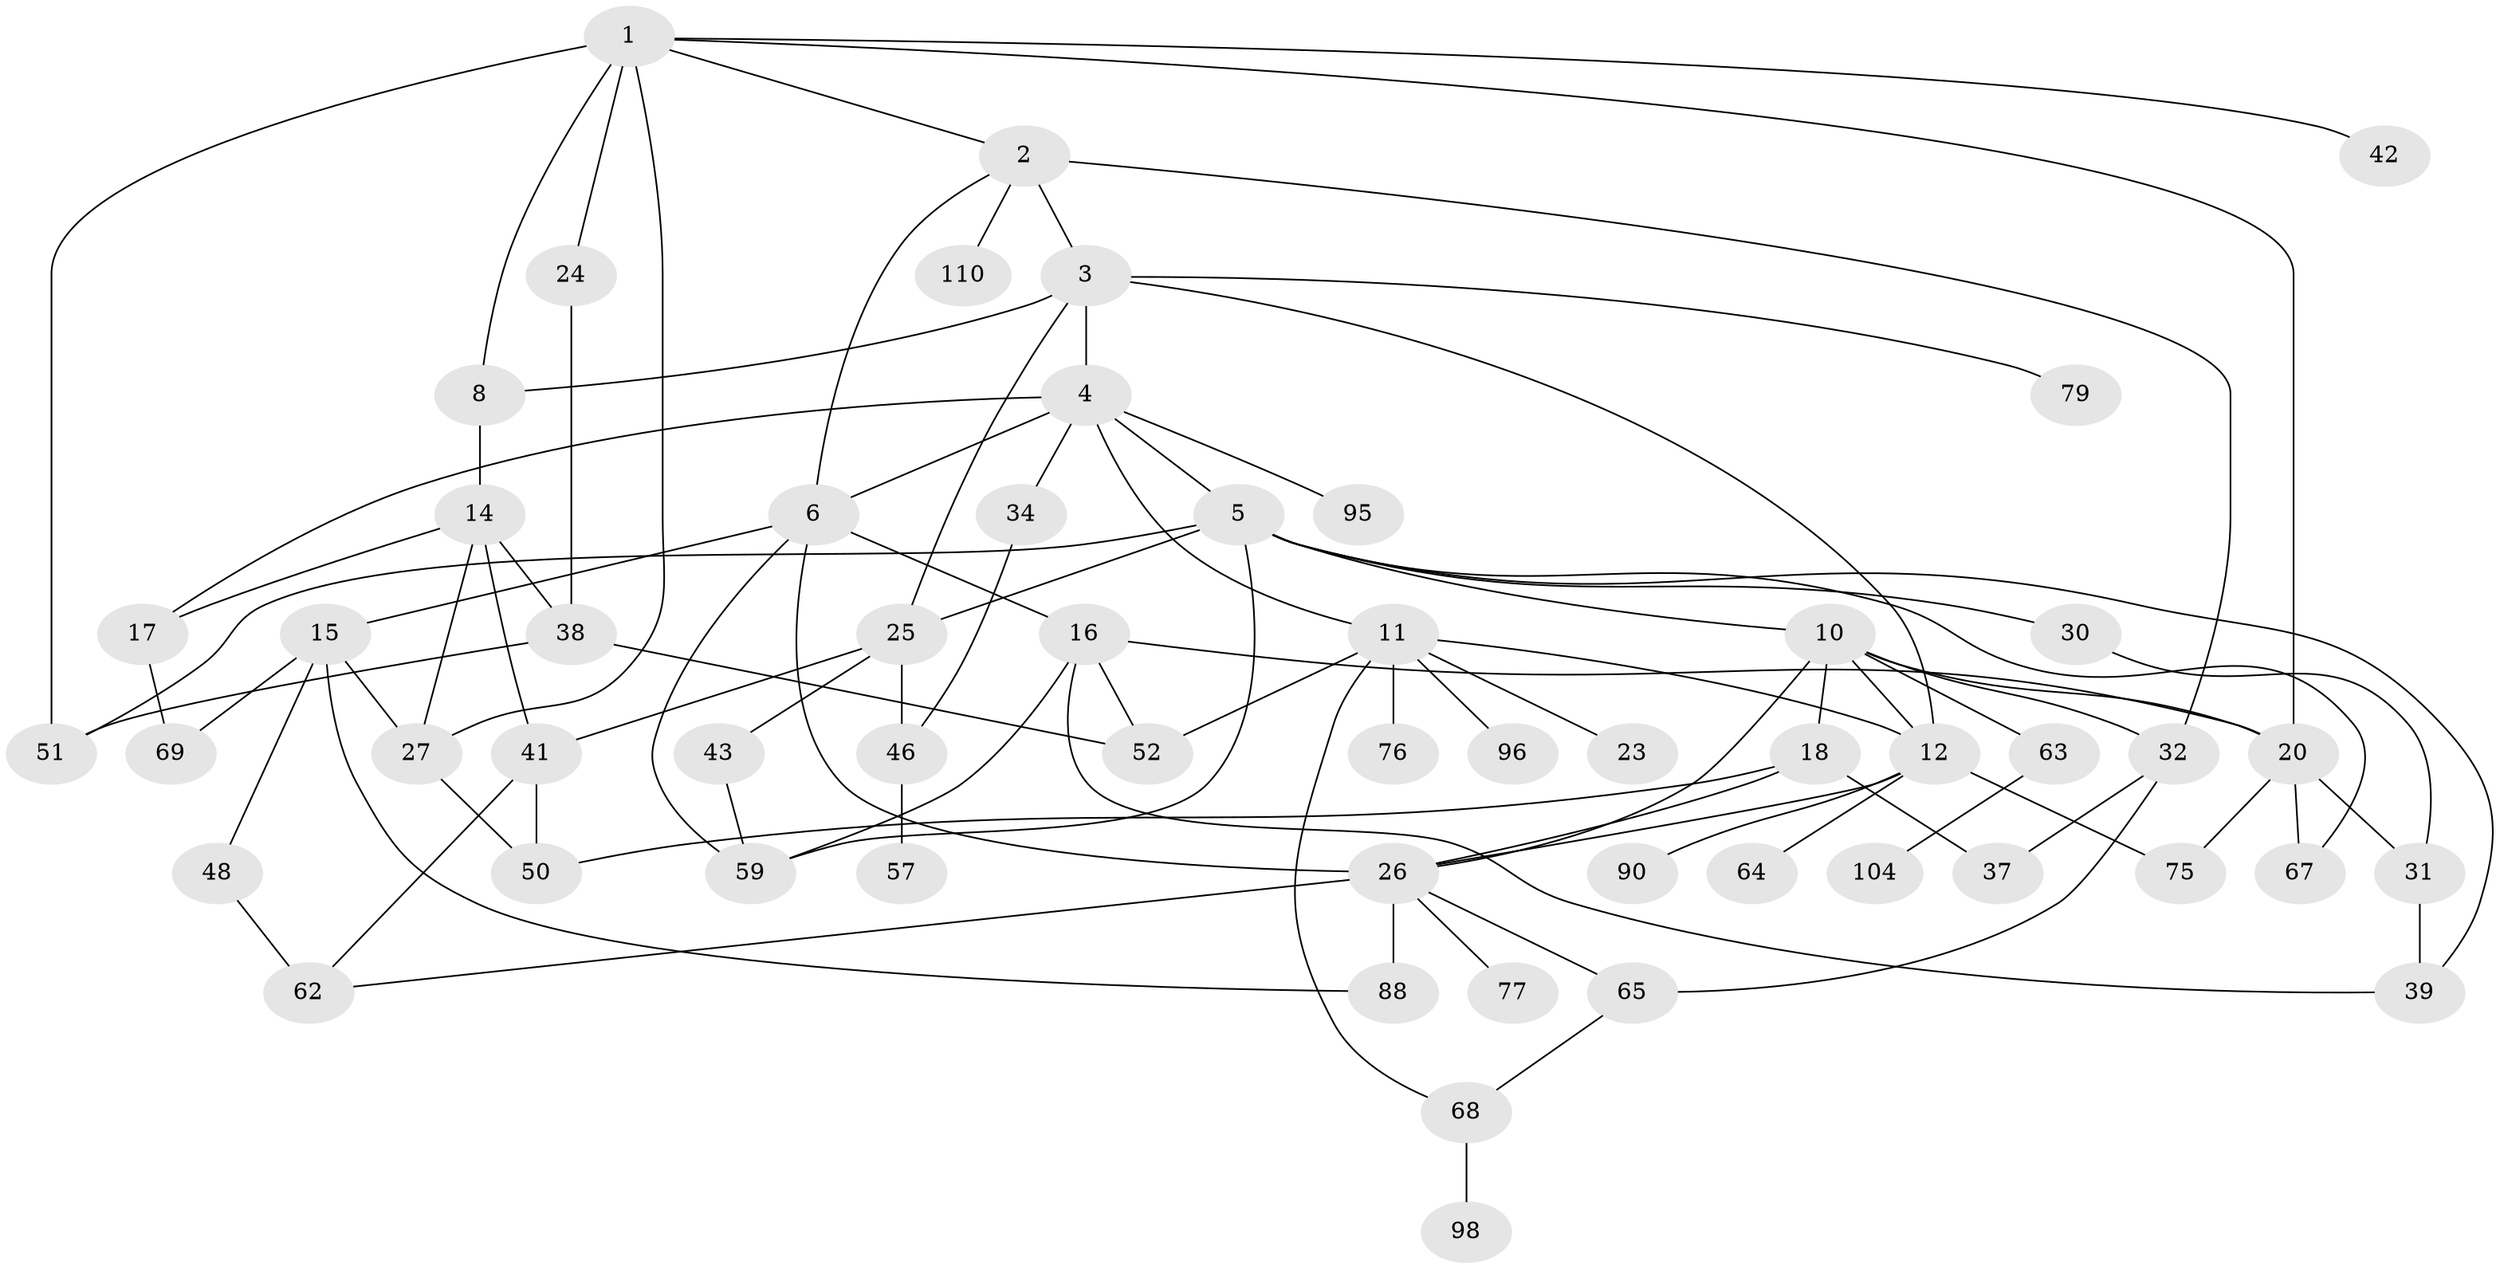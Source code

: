 // original degree distribution, {8: 0.008849557522123894, 6: 0.04424778761061947, 7: 0.035398230088495575, 2: 0.25663716814159293, 3: 0.2743362831858407, 4: 0.08849557522123894, 5: 0.04424778761061947, 1: 0.24778761061946902}
// Generated by graph-tools (version 1.1) at 2025/13/03/09/25 04:13:35]
// undirected, 56 vertices, 93 edges
graph export_dot {
graph [start="1"]
  node [color=gray90,style=filled];
  1;
  2;
  3;
  4;
  5 [super="+9"];
  6 [super="+99+101+7+19"];
  8;
  10 [super="+22+13"];
  11 [super="+53"];
  12 [super="+60+61"];
  14 [super="+55"];
  15 [super="+86+28+47"];
  16 [super="+35+83"];
  17 [super="+58"];
  18;
  20 [super="+21"];
  23;
  24;
  25 [super="+29+36"];
  26 [super="+72+82+56"];
  27 [super="+49+109+103"];
  30;
  31;
  32 [super="+112+54"];
  34;
  37 [super="+45"];
  38 [super="+40+44"];
  39 [super="+94+108+66"];
  41 [super="+92"];
  42;
  43 [super="+74"];
  46;
  48;
  50;
  51 [super="+89+85+84+87"];
  52;
  57;
  59 [super="+80"];
  62 [super="+78"];
  63;
  64;
  65;
  67 [super="+93"];
  68;
  69 [super="+70"];
  75;
  76;
  77;
  79;
  88 [super="+113"];
  90;
  95;
  96;
  98;
  104;
  110;
  1 -- 2;
  1 -- 8;
  1 -- 20;
  1 -- 24;
  1 -- 27;
  1 -- 42;
  1 -- 51 [weight=2];
  2 -- 3;
  2 -- 110;
  2 -- 32 [weight=2];
  2 -- 6;
  3 -- 4;
  3 -- 12;
  3 -- 25;
  3 -- 79;
  3 -- 8;
  4 -- 5;
  4 -- 6;
  4 -- 11;
  4 -- 17;
  4 -- 34;
  4 -- 95;
  5 -- 39;
  5 -- 59;
  5 -- 25;
  5 -- 51;
  5 -- 67;
  5 -- 10;
  5 -- 30;
  6 -- 15;
  6 -- 16;
  6 -- 59;
  6 -- 26;
  8 -- 14;
  10 -- 32 [weight=2];
  10 -- 63;
  10 -- 26;
  10 -- 20 [weight=2];
  10 -- 18;
  10 -- 12;
  11 -- 23;
  11 -- 76;
  11 -- 96;
  11 -- 52;
  11 -- 12;
  11 -- 68;
  12 -- 75;
  12 -- 26;
  12 -- 64;
  12 -- 90;
  14 -- 38;
  14 -- 17;
  14 -- 27;
  14 -- 41;
  15 -- 88;
  15 -- 69 [weight=2];
  15 -- 48;
  15 -- 27;
  16 -- 52;
  16 -- 39;
  16 -- 59;
  16 -- 20;
  17 -- 69;
  18 -- 37;
  18 -- 50;
  18 -- 26;
  20 -- 67;
  20 -- 75;
  20 -- 31;
  24 -- 38;
  25 -- 41;
  25 -- 43;
  25 -- 46;
  26 -- 62;
  26 -- 88;
  26 -- 77;
  26 -- 65;
  27 -- 50;
  30 -- 31;
  31 -- 39;
  32 -- 37;
  32 -- 65;
  34 -- 46;
  38 -- 52;
  38 -- 51;
  41 -- 50;
  41 -- 62;
  43 -- 59;
  46 -- 57;
  48 -- 62;
  63 -- 104;
  65 -- 68;
  68 -- 98;
}
